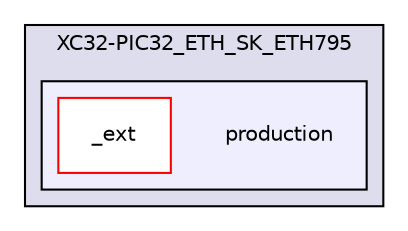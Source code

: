 digraph "C:/Users/mainuser/Desktop/School/SeniorProject/EthKitTCP/TCPIP/CodeFromMicrochip/MPLAB.X/build/XC32-PIC32_ETH_SK_ETH795/production" {
  compound=true
  node [ fontsize="10", fontname="Helvetica"];
  edge [ labelfontsize="10", labelfontname="Helvetica"];
  subgraph clusterdir_002a13da1bae8bf9a22a2692fae1bc8d {
    graph [ bgcolor="#ddddee", pencolor="black", label="XC32-PIC32_ETH_SK_ETH795" fontname="Helvetica", fontsize="10", URL="dir_002a13da1bae8bf9a22a2692fae1bc8d.html"]
  subgraph clusterdir_754e662d7138085d5c681855c6378764 {
    graph [ bgcolor="#eeeeff", pencolor="black", label="" URL="dir_754e662d7138085d5c681855c6378764.html"];
    dir_754e662d7138085d5c681855c6378764 [shape=plaintext label="production"];
    dir_d25b461e07cb6f296d5793db3481a4ea [shape=box label="_ext" color="red" fillcolor="white" style="filled" URL="dir_d25b461e07cb6f296d5793db3481a4ea.html"];
  }
  }
}
